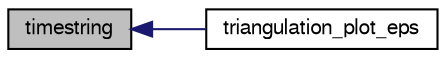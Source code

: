 digraph "timestring"
{
  bgcolor="transparent";
  edge [fontname="FreeSans",fontsize="10",labelfontname="FreeSans",labelfontsize="10"];
  node [fontname="FreeSans",fontsize="10",shape=record];
  rankdir="LR";
  Node638 [label="timestring",height=0.2,width=0.4,color="black", fillcolor="grey75", style="filled", fontcolor="black"];
  Node638 -> Node639 [dir="back",color="midnightblue",fontsize="10",style="solid",fontname="FreeSans"];
  Node639 [label="triangulation_plot_eps",height=0.2,width=0.4,color="black",URL="$a08249.html#adf84cbd396d0b48d501bcd8c3dc730a7"];
}
